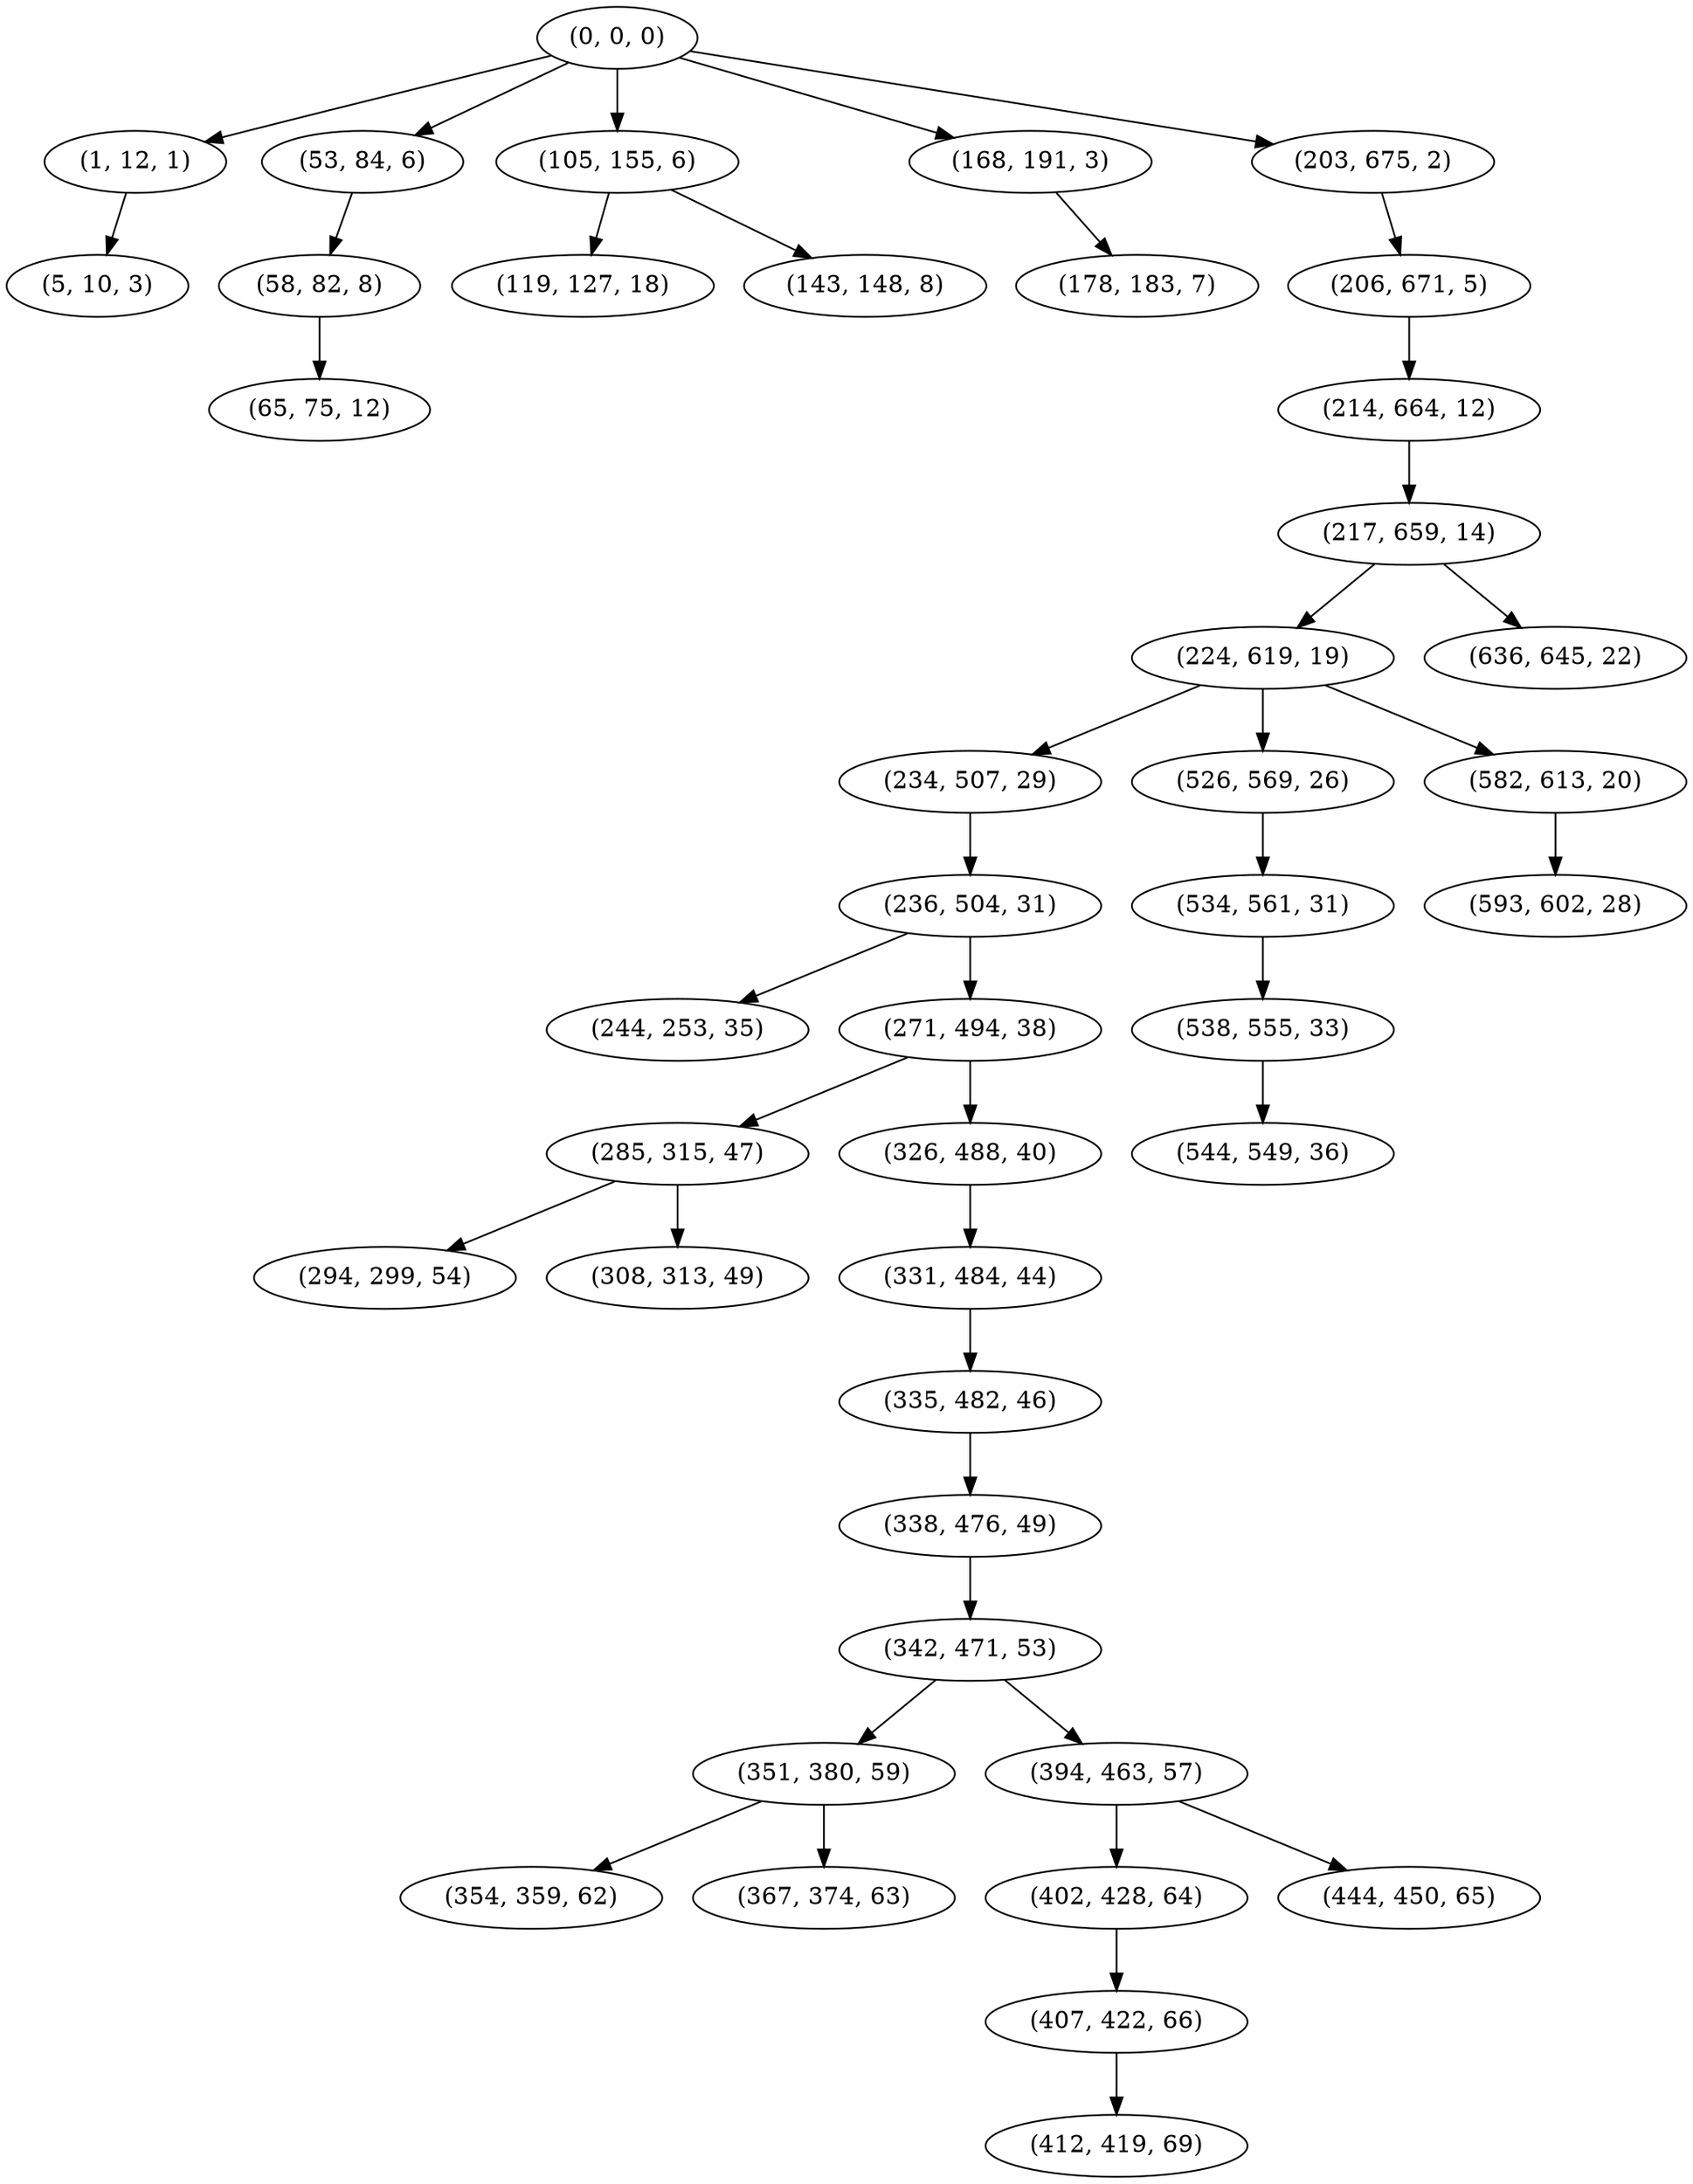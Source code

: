 digraph tree {
    "(0, 0, 0)";
    "(1, 12, 1)";
    "(5, 10, 3)";
    "(53, 84, 6)";
    "(58, 82, 8)";
    "(65, 75, 12)";
    "(105, 155, 6)";
    "(119, 127, 18)";
    "(143, 148, 8)";
    "(168, 191, 3)";
    "(178, 183, 7)";
    "(203, 675, 2)";
    "(206, 671, 5)";
    "(214, 664, 12)";
    "(217, 659, 14)";
    "(224, 619, 19)";
    "(234, 507, 29)";
    "(236, 504, 31)";
    "(244, 253, 35)";
    "(271, 494, 38)";
    "(285, 315, 47)";
    "(294, 299, 54)";
    "(308, 313, 49)";
    "(326, 488, 40)";
    "(331, 484, 44)";
    "(335, 482, 46)";
    "(338, 476, 49)";
    "(342, 471, 53)";
    "(351, 380, 59)";
    "(354, 359, 62)";
    "(367, 374, 63)";
    "(394, 463, 57)";
    "(402, 428, 64)";
    "(407, 422, 66)";
    "(412, 419, 69)";
    "(444, 450, 65)";
    "(526, 569, 26)";
    "(534, 561, 31)";
    "(538, 555, 33)";
    "(544, 549, 36)";
    "(582, 613, 20)";
    "(593, 602, 28)";
    "(636, 645, 22)";
    "(0, 0, 0)" -> "(1, 12, 1)";
    "(0, 0, 0)" -> "(53, 84, 6)";
    "(0, 0, 0)" -> "(105, 155, 6)";
    "(0, 0, 0)" -> "(168, 191, 3)";
    "(0, 0, 0)" -> "(203, 675, 2)";
    "(1, 12, 1)" -> "(5, 10, 3)";
    "(53, 84, 6)" -> "(58, 82, 8)";
    "(58, 82, 8)" -> "(65, 75, 12)";
    "(105, 155, 6)" -> "(119, 127, 18)";
    "(105, 155, 6)" -> "(143, 148, 8)";
    "(168, 191, 3)" -> "(178, 183, 7)";
    "(203, 675, 2)" -> "(206, 671, 5)";
    "(206, 671, 5)" -> "(214, 664, 12)";
    "(214, 664, 12)" -> "(217, 659, 14)";
    "(217, 659, 14)" -> "(224, 619, 19)";
    "(217, 659, 14)" -> "(636, 645, 22)";
    "(224, 619, 19)" -> "(234, 507, 29)";
    "(224, 619, 19)" -> "(526, 569, 26)";
    "(224, 619, 19)" -> "(582, 613, 20)";
    "(234, 507, 29)" -> "(236, 504, 31)";
    "(236, 504, 31)" -> "(244, 253, 35)";
    "(236, 504, 31)" -> "(271, 494, 38)";
    "(271, 494, 38)" -> "(285, 315, 47)";
    "(271, 494, 38)" -> "(326, 488, 40)";
    "(285, 315, 47)" -> "(294, 299, 54)";
    "(285, 315, 47)" -> "(308, 313, 49)";
    "(326, 488, 40)" -> "(331, 484, 44)";
    "(331, 484, 44)" -> "(335, 482, 46)";
    "(335, 482, 46)" -> "(338, 476, 49)";
    "(338, 476, 49)" -> "(342, 471, 53)";
    "(342, 471, 53)" -> "(351, 380, 59)";
    "(342, 471, 53)" -> "(394, 463, 57)";
    "(351, 380, 59)" -> "(354, 359, 62)";
    "(351, 380, 59)" -> "(367, 374, 63)";
    "(394, 463, 57)" -> "(402, 428, 64)";
    "(394, 463, 57)" -> "(444, 450, 65)";
    "(402, 428, 64)" -> "(407, 422, 66)";
    "(407, 422, 66)" -> "(412, 419, 69)";
    "(526, 569, 26)" -> "(534, 561, 31)";
    "(534, 561, 31)" -> "(538, 555, 33)";
    "(538, 555, 33)" -> "(544, 549, 36)";
    "(582, 613, 20)" -> "(593, 602, 28)";
}
